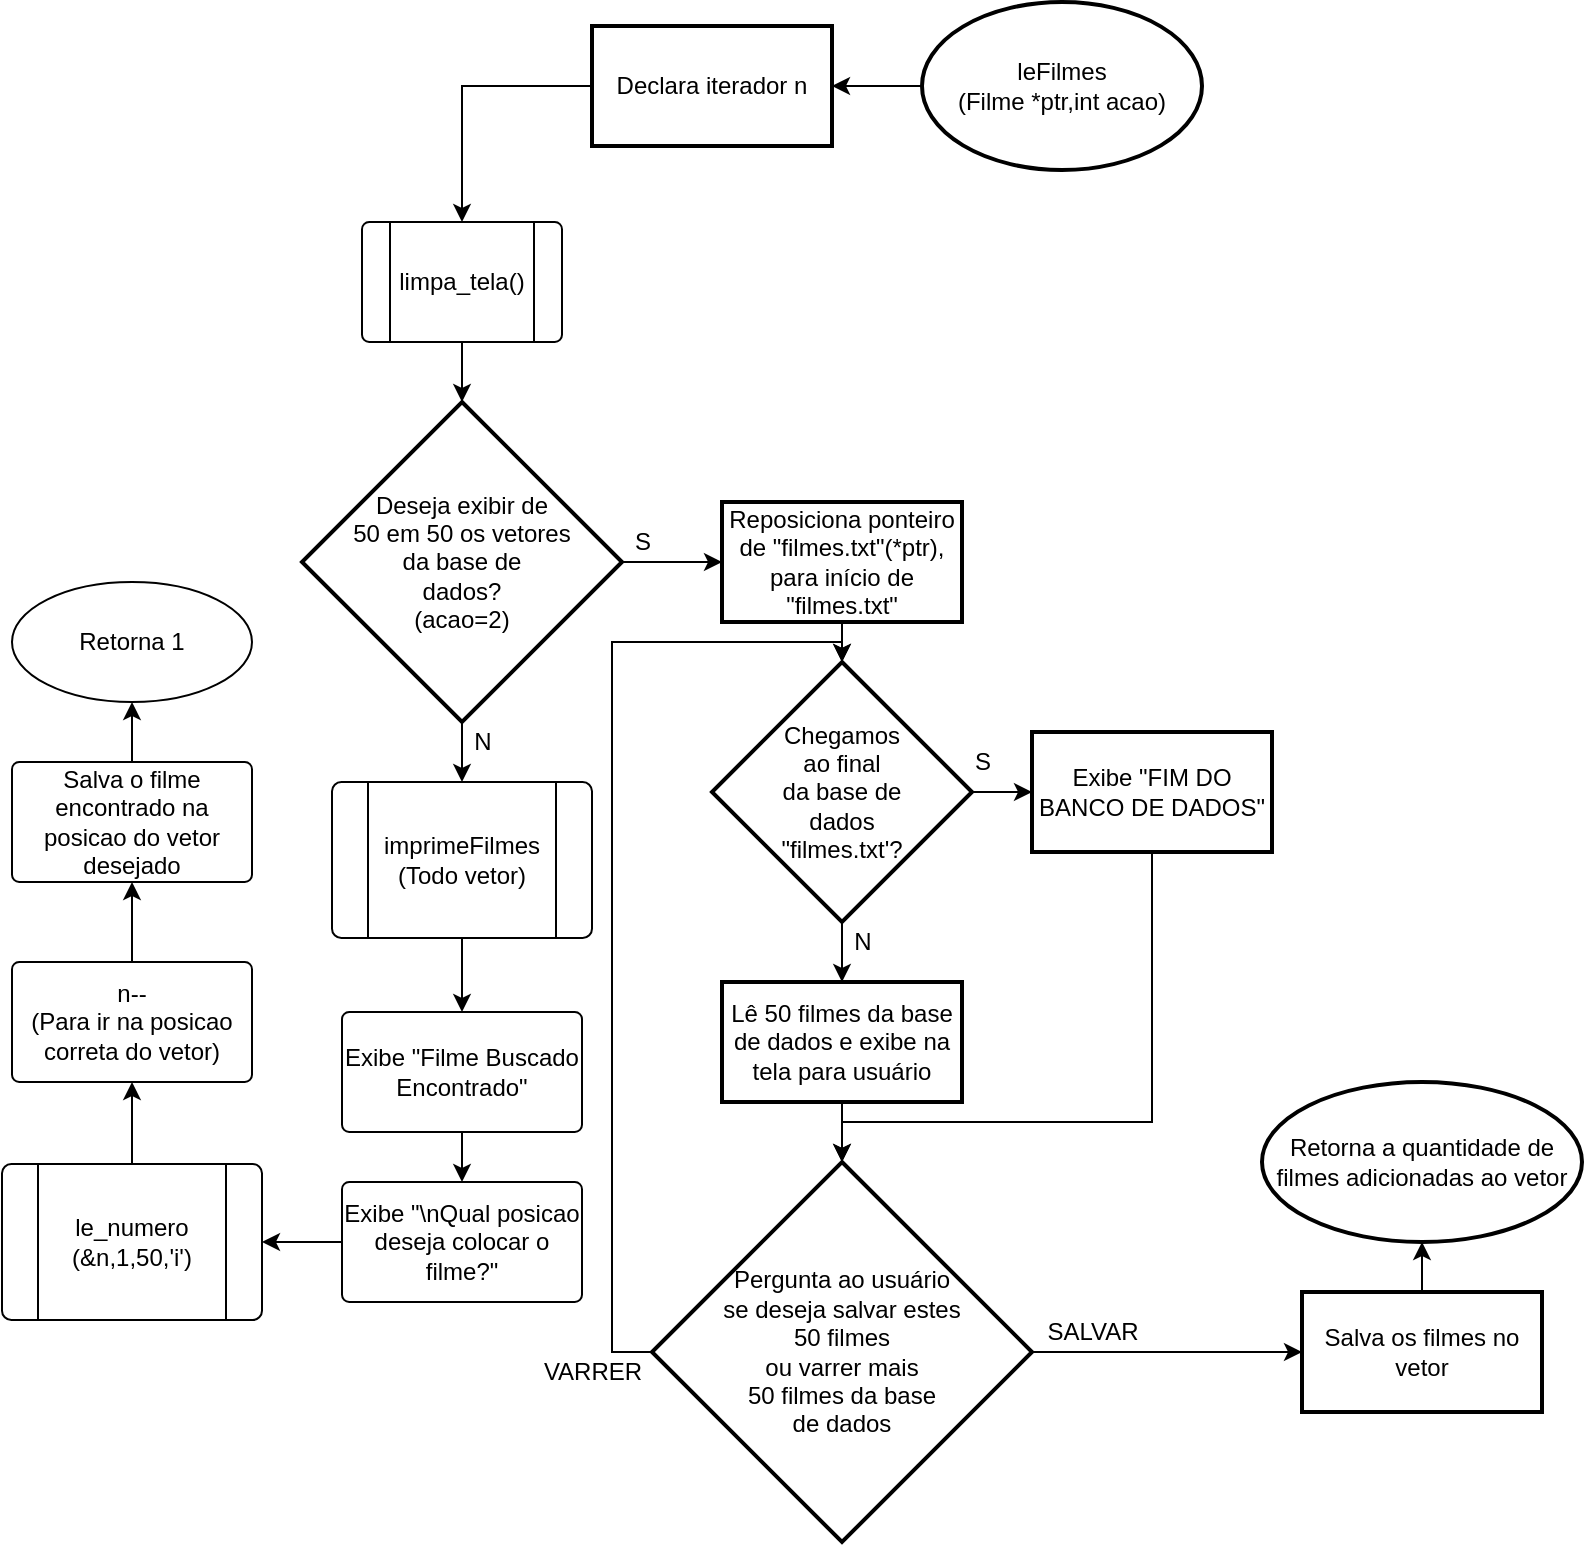 <mxfile version="16.5.1" type="device"><diagram id="kgq1YOosmNewsw0_mm2D" name="Página-1"><mxGraphModel dx="1829" dy="503" grid="1" gridSize="10" guides="1" tooltips="1" connect="1" arrows="1" fold="1" page="1" pageScale="1" pageWidth="827" pageHeight="1169" math="0" shadow="0"><root><mxCell id="0"/><mxCell id="1" parent="0"/><mxCell id="uE764oflMQ-OzDmIZ6Mw-64" value="" style="edgeStyle=orthogonalEdgeStyle;rounded=0;orthogonalLoop=1;jettySize=auto;html=1;" edge="1" parent="1" source="uE764oflMQ-OzDmIZ6Mw-1" target="uE764oflMQ-OzDmIZ6Mw-63"><mxGeometry relative="1" as="geometry"/></mxCell><mxCell id="uE764oflMQ-OzDmIZ6Mw-1" value="leFilmes&lt;br&gt;(Filme *ptr,int acao)" style="strokeWidth=2;html=1;shape=mxgraph.flowchart.start_1;whiteSpace=wrap;" vertex="1" parent="1"><mxGeometry x="310" y="20" width="140" height="84" as="geometry"/></mxCell><mxCell id="uE764oflMQ-OzDmIZ6Mw-13" style="edgeStyle=orthogonalEdgeStyle;rounded=0;orthogonalLoop=1;jettySize=auto;html=1;exitX=0.5;exitY=1;exitDx=0;exitDy=0;entryX=0.5;entryY=0;entryDx=0;entryDy=0;" edge="1" parent="1" source="uE764oflMQ-OzDmIZ6Mw-2" target="uE764oflMQ-OzDmIZ6Mw-12"><mxGeometry relative="1" as="geometry"/></mxCell><mxCell id="uE764oflMQ-OzDmIZ6Mw-35" value="" style="edgeStyle=orthogonalEdgeStyle;rounded=0;orthogonalLoop=1;jettySize=auto;html=1;" edge="1" parent="1" source="uE764oflMQ-OzDmIZ6Mw-2" target="uE764oflMQ-OzDmIZ6Mw-34"><mxGeometry relative="1" as="geometry"/></mxCell><mxCell id="uE764oflMQ-OzDmIZ6Mw-2" value="Deseja exibir de &lt;br&gt;50 em 50 os vetores &lt;br&gt;da base de &lt;br&gt;dados?&lt;br&gt;(acao=2)" style="rhombus;whiteSpace=wrap;html=1;strokeWidth=2;" vertex="1" parent="1"><mxGeometry y="220" width="160" height="160" as="geometry"/></mxCell><mxCell id="uE764oflMQ-OzDmIZ6Mw-18" value="" style="edgeStyle=orthogonalEdgeStyle;rounded=0;orthogonalLoop=1;jettySize=auto;html=1;" edge="1" parent="1" source="uE764oflMQ-OzDmIZ6Mw-12" target="uE764oflMQ-OzDmIZ6Mw-17"><mxGeometry relative="1" as="geometry"/></mxCell><mxCell id="uE764oflMQ-OzDmIZ6Mw-12" value="imprimeFilmes&lt;br&gt;(Todo vetor)" style="verticalLabelPosition=middle;verticalAlign=middle;html=1;shape=process;whiteSpace=wrap;rounded=1;size=0.14;arcSize=6;labelPosition=center;align=center;" vertex="1" parent="1"><mxGeometry x="15" y="410" width="130" height="78" as="geometry"/></mxCell><mxCell id="uE764oflMQ-OzDmIZ6Mw-15" style="edgeStyle=orthogonalEdgeStyle;rounded=0;orthogonalLoop=1;jettySize=auto;html=1;exitX=0.5;exitY=1;exitDx=0;exitDy=0;entryX=0.5;entryY=0;entryDx=0;entryDy=0;" edge="1" parent="1" source="uE764oflMQ-OzDmIZ6Mw-14" target="uE764oflMQ-OzDmIZ6Mw-2"><mxGeometry relative="1" as="geometry"/></mxCell><mxCell id="uE764oflMQ-OzDmIZ6Mw-14" value="limpa_tela()" style="verticalLabelPosition=middle;verticalAlign=middle;html=1;shape=process;whiteSpace=wrap;rounded=1;size=0.14;arcSize=6;labelPosition=center;align=center;" vertex="1" parent="1"><mxGeometry x="30" y="130" width="100" height="60" as="geometry"/></mxCell><mxCell id="uE764oflMQ-OzDmIZ6Mw-20" value="" style="edgeStyle=orthogonalEdgeStyle;rounded=0;orthogonalLoop=1;jettySize=auto;html=1;" edge="1" parent="1" source="uE764oflMQ-OzDmIZ6Mw-17" target="uE764oflMQ-OzDmIZ6Mw-19"><mxGeometry relative="1" as="geometry"/></mxCell><mxCell id="uE764oflMQ-OzDmIZ6Mw-17" value="Exibe &quot;Filme Buscado Encontrado&quot;" style="whiteSpace=wrap;html=1;rounded=1;arcSize=6;" vertex="1" parent="1"><mxGeometry x="20" y="525" width="120" height="60" as="geometry"/></mxCell><mxCell id="uE764oflMQ-OzDmIZ6Mw-22" style="edgeStyle=orthogonalEdgeStyle;rounded=0;orthogonalLoop=1;jettySize=auto;html=1;exitX=0;exitY=0.5;exitDx=0;exitDy=0;entryX=1;entryY=0.5;entryDx=0;entryDy=0;" edge="1" parent="1" source="uE764oflMQ-OzDmIZ6Mw-19" target="uE764oflMQ-OzDmIZ6Mw-21"><mxGeometry relative="1" as="geometry"/></mxCell><mxCell id="uE764oflMQ-OzDmIZ6Mw-19" value="Exibe &quot;\nQual posicao deseja colocar o filme?&quot;" style="whiteSpace=wrap;html=1;rounded=1;arcSize=6;" vertex="1" parent="1"><mxGeometry x="20" y="610" width="120" height="60" as="geometry"/></mxCell><mxCell id="uE764oflMQ-OzDmIZ6Mw-67" value="" style="edgeStyle=orthogonalEdgeStyle;rounded=0;orthogonalLoop=1;jettySize=auto;html=1;" edge="1" parent="1" source="uE764oflMQ-OzDmIZ6Mw-21" target="uE764oflMQ-OzDmIZ6Mw-66"><mxGeometry relative="1" as="geometry"/></mxCell><mxCell id="uE764oflMQ-OzDmIZ6Mw-21" value="le_numero&lt;br&gt;(&amp;amp;n,1,50,'i')" style="verticalLabelPosition=middle;verticalAlign=middle;html=1;shape=process;whiteSpace=wrap;rounded=1;size=0.14;arcSize=6;labelPosition=center;align=center;" vertex="1" parent="1"><mxGeometry x="-150" y="601" width="130" height="78" as="geometry"/></mxCell><mxCell id="uE764oflMQ-OzDmIZ6Mw-31" value="" style="edgeStyle=orthogonalEdgeStyle;rounded=0;orthogonalLoop=1;jettySize=auto;html=1;" edge="1" parent="1" source="uE764oflMQ-OzDmIZ6Mw-28" target="uE764oflMQ-OzDmIZ6Mw-30"><mxGeometry relative="1" as="geometry"/></mxCell><mxCell id="uE764oflMQ-OzDmIZ6Mw-28" value="Salva o filme encontrado na posicao do vetor desejado" style="whiteSpace=wrap;html=1;rounded=1;arcSize=6;" vertex="1" parent="1"><mxGeometry x="-145" y="400" width="120" height="60" as="geometry"/></mxCell><mxCell id="uE764oflMQ-OzDmIZ6Mw-30" value="Retorna 1" style="ellipse;whiteSpace=wrap;html=1;rounded=1;arcSize=6;" vertex="1" parent="1"><mxGeometry x="-145" y="310" width="120" height="60" as="geometry"/></mxCell><mxCell id="uE764oflMQ-OzDmIZ6Mw-33" value="N" style="text;html=1;align=center;verticalAlign=middle;resizable=0;points=[];autosize=1;strokeColor=none;fillColor=none;" vertex="1" parent="1"><mxGeometry x="80" y="380" width="20" height="20" as="geometry"/></mxCell><mxCell id="uE764oflMQ-OzDmIZ6Mw-49" style="edgeStyle=orthogonalEdgeStyle;rounded=0;orthogonalLoop=1;jettySize=auto;html=1;exitX=0.5;exitY=1;exitDx=0;exitDy=0;entryX=0.5;entryY=0;entryDx=0;entryDy=0;" edge="1" parent="1" source="uE764oflMQ-OzDmIZ6Mw-34" target="uE764oflMQ-OzDmIZ6Mw-46"><mxGeometry relative="1" as="geometry"/></mxCell><mxCell id="uE764oflMQ-OzDmIZ6Mw-34" value="Reposiciona ponteiro de &quot;filmes.txt&quot;(*ptr), para início de &quot;filmes.txt&quot;" style="whiteSpace=wrap;html=1;strokeWidth=2;" vertex="1" parent="1"><mxGeometry x="210" y="270" width="120" height="60" as="geometry"/></mxCell><mxCell id="uE764oflMQ-OzDmIZ6Mw-36" value="S" style="text;html=1;align=center;verticalAlign=middle;resizable=0;points=[];autosize=1;strokeColor=none;fillColor=none;" vertex="1" parent="1"><mxGeometry x="160" y="280" width="20" height="20" as="geometry"/></mxCell><mxCell id="uE764oflMQ-OzDmIZ6Mw-51" style="edgeStyle=orthogonalEdgeStyle;rounded=0;orthogonalLoop=1;jettySize=auto;html=1;exitX=0.5;exitY=1;exitDx=0;exitDy=0;entryX=0.5;entryY=0;entryDx=0;entryDy=0;" edge="1" parent="1" source="uE764oflMQ-OzDmIZ6Mw-37" target="uE764oflMQ-OzDmIZ6Mw-39"><mxGeometry relative="1" as="geometry"/></mxCell><mxCell id="uE764oflMQ-OzDmIZ6Mw-37" value="Lê 50 filmes da base de dados e exibe na tela para usuário" style="whiteSpace=wrap;html=1;strokeWidth=2;" vertex="1" parent="1"><mxGeometry x="210" y="510" width="120" height="60" as="geometry"/></mxCell><mxCell id="uE764oflMQ-OzDmIZ6Mw-42" value="" style="edgeStyle=orthogonalEdgeStyle;rounded=0;orthogonalLoop=1;jettySize=auto;html=1;" edge="1" parent="1" source="uE764oflMQ-OzDmIZ6Mw-39" target="uE764oflMQ-OzDmIZ6Mw-41"><mxGeometry relative="1" as="geometry"/></mxCell><mxCell id="uE764oflMQ-OzDmIZ6Mw-61" style="edgeStyle=orthogonalEdgeStyle;rounded=0;orthogonalLoop=1;jettySize=auto;html=1;exitX=0;exitY=0.5;exitDx=0;exitDy=0;entryX=0.5;entryY=0;entryDx=0;entryDy=0;" edge="1" parent="1" source="uE764oflMQ-OzDmIZ6Mw-39" target="uE764oflMQ-OzDmIZ6Mw-46"><mxGeometry relative="1" as="geometry"><Array as="points"><mxPoint x="155" y="695"/><mxPoint x="155" y="340"/><mxPoint x="270" y="340"/></Array></mxGeometry></mxCell><mxCell id="uE764oflMQ-OzDmIZ6Mw-39" value="Pergunta ao usuário &lt;br&gt;se deseja salvar estes &lt;br&gt;50 filmes&lt;br&gt;ou varrer mais &lt;br&gt;50 filmes da base &lt;br&gt;de dados" style="rhombus;whiteSpace=wrap;html=1;strokeWidth=2;" vertex="1" parent="1"><mxGeometry x="175" y="600" width="190" height="190" as="geometry"/></mxCell><mxCell id="uE764oflMQ-OzDmIZ6Mw-45" value="" style="edgeStyle=orthogonalEdgeStyle;rounded=0;orthogonalLoop=1;jettySize=auto;html=1;" edge="1" parent="1" source="uE764oflMQ-OzDmIZ6Mw-41" target="uE764oflMQ-OzDmIZ6Mw-44"><mxGeometry relative="1" as="geometry"/></mxCell><mxCell id="uE764oflMQ-OzDmIZ6Mw-41" value="Salva os filmes no vetor" style="whiteSpace=wrap;html=1;strokeWidth=2;" vertex="1" parent="1"><mxGeometry x="500" y="665" width="120" height="60" as="geometry"/></mxCell><mxCell id="uE764oflMQ-OzDmIZ6Mw-43" value="SALVAR" style="text;html=1;align=center;verticalAlign=middle;resizable=0;points=[];autosize=1;strokeColor=none;fillColor=none;" vertex="1" parent="1"><mxGeometry x="365" y="675" width="60" height="20" as="geometry"/></mxCell><mxCell id="uE764oflMQ-OzDmIZ6Mw-44" value="Retorna a quantidade de filmes adicionadas ao vetor" style="ellipse;whiteSpace=wrap;html=1;strokeWidth=2;" vertex="1" parent="1"><mxGeometry x="480" y="560" width="160" height="80" as="geometry"/></mxCell><mxCell id="uE764oflMQ-OzDmIZ6Mw-50" style="edgeStyle=orthogonalEdgeStyle;rounded=0;orthogonalLoop=1;jettySize=auto;html=1;exitX=0.5;exitY=1;exitDx=0;exitDy=0;entryX=0.5;entryY=0;entryDx=0;entryDy=0;" edge="1" parent="1" source="uE764oflMQ-OzDmIZ6Mw-46" target="uE764oflMQ-OzDmIZ6Mw-37"><mxGeometry relative="1" as="geometry"/></mxCell><mxCell id="uE764oflMQ-OzDmIZ6Mw-55" value="" style="edgeStyle=orthogonalEdgeStyle;rounded=0;orthogonalLoop=1;jettySize=auto;html=1;" edge="1" parent="1" source="uE764oflMQ-OzDmIZ6Mw-46" target="uE764oflMQ-OzDmIZ6Mw-54"><mxGeometry relative="1" as="geometry"/></mxCell><mxCell id="uE764oflMQ-OzDmIZ6Mw-46" value="Chegamos &lt;br&gt;ao final &lt;br&gt;da base de &lt;br&gt;dados &lt;br&gt;&quot;filmes.txt'?" style="rhombus;whiteSpace=wrap;html=1;strokeWidth=2;" vertex="1" parent="1"><mxGeometry x="205" y="350" width="130" height="130" as="geometry"/></mxCell><mxCell id="uE764oflMQ-OzDmIZ6Mw-52" value="S" style="text;html=1;align=center;verticalAlign=middle;resizable=0;points=[];autosize=1;strokeColor=none;fillColor=none;" vertex="1" parent="1"><mxGeometry x="330" y="390" width="20" height="20" as="geometry"/></mxCell><mxCell id="uE764oflMQ-OzDmIZ6Mw-60" style="edgeStyle=orthogonalEdgeStyle;rounded=0;orthogonalLoop=1;jettySize=auto;html=1;exitX=0.5;exitY=1;exitDx=0;exitDy=0;entryX=0.5;entryY=0;entryDx=0;entryDy=0;" edge="1" parent="1" source="uE764oflMQ-OzDmIZ6Mw-54" target="uE764oflMQ-OzDmIZ6Mw-39"><mxGeometry relative="1" as="geometry"><Array as="points"><mxPoint x="425" y="580"/><mxPoint x="270" y="580"/></Array></mxGeometry></mxCell><mxCell id="uE764oflMQ-OzDmIZ6Mw-54" value="Exibe &quot;FIM DO BANCO DE DADOS&quot;" style="whiteSpace=wrap;html=1;strokeWidth=2;" vertex="1" parent="1"><mxGeometry x="365" y="385" width="120" height="60" as="geometry"/></mxCell><mxCell id="uE764oflMQ-OzDmIZ6Mw-56" value="N" style="text;html=1;align=center;verticalAlign=middle;resizable=0;points=[];autosize=1;strokeColor=none;fillColor=none;" vertex="1" parent="1"><mxGeometry x="270" y="480" width="20" height="20" as="geometry"/></mxCell><mxCell id="uE764oflMQ-OzDmIZ6Mw-62" value="VARRER" style="text;html=1;align=center;verticalAlign=middle;resizable=0;points=[];autosize=1;strokeColor=none;fillColor=none;" vertex="1" parent="1"><mxGeometry x="115" y="695" width="60" height="20" as="geometry"/></mxCell><mxCell id="uE764oflMQ-OzDmIZ6Mw-65" style="edgeStyle=orthogonalEdgeStyle;rounded=0;orthogonalLoop=1;jettySize=auto;html=1;exitX=0;exitY=0.5;exitDx=0;exitDy=0;entryX=0.5;entryY=0;entryDx=0;entryDy=0;" edge="1" parent="1" source="uE764oflMQ-OzDmIZ6Mw-63" target="uE764oflMQ-OzDmIZ6Mw-14"><mxGeometry relative="1" as="geometry"/></mxCell><mxCell id="uE764oflMQ-OzDmIZ6Mw-63" value="Declara iterador n" style="whiteSpace=wrap;html=1;strokeWidth=2;" vertex="1" parent="1"><mxGeometry x="145" y="32" width="120" height="60" as="geometry"/></mxCell><mxCell id="uE764oflMQ-OzDmIZ6Mw-68" style="edgeStyle=orthogonalEdgeStyle;rounded=0;orthogonalLoop=1;jettySize=auto;html=1;exitX=0.5;exitY=0;exitDx=0;exitDy=0;entryX=0.5;entryY=1;entryDx=0;entryDy=0;" edge="1" parent="1" source="uE764oflMQ-OzDmIZ6Mw-66" target="uE764oflMQ-OzDmIZ6Mw-28"><mxGeometry relative="1" as="geometry"/></mxCell><mxCell id="uE764oflMQ-OzDmIZ6Mw-66" value="n--&lt;br&gt;(Para ir na posicao correta do vetor)" style="whiteSpace=wrap;html=1;rounded=1;arcSize=6;" vertex="1" parent="1"><mxGeometry x="-145" y="500" width="120" height="60" as="geometry"/></mxCell></root></mxGraphModel></diagram></mxfile>